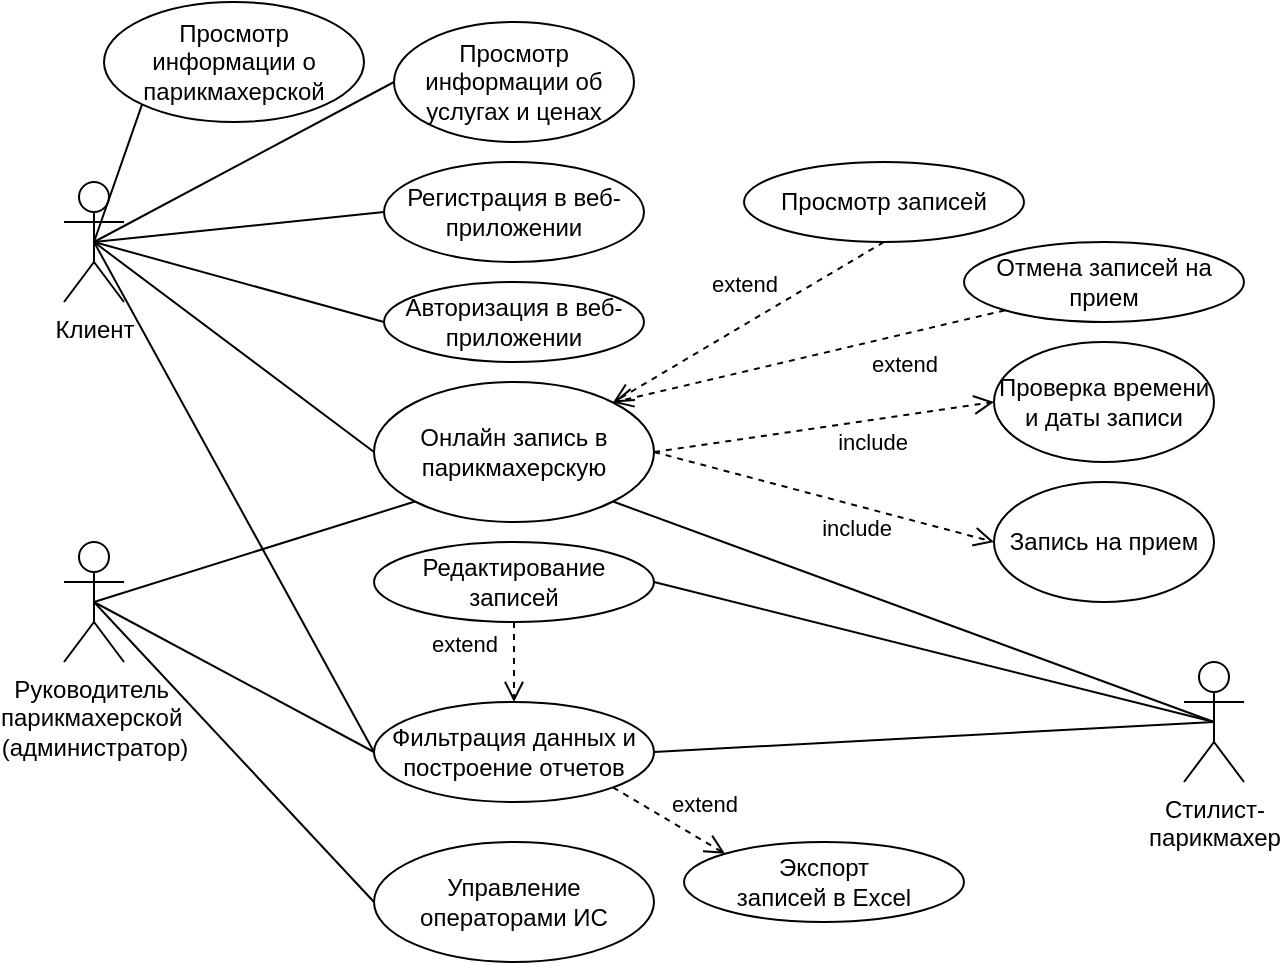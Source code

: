 <mxfile version="22.1.18" type="device">
  <diagram id="fSZUoynCk3D5YvDWxTSG" name="Page-1">
    <mxGraphModel dx="1434" dy="839" grid="1" gridSize="10" guides="1" tooltips="1" connect="1" arrows="1" fold="1" page="1" pageScale="1" pageWidth="1169" pageHeight="1654" math="0" shadow="0">
      <root>
        <mxCell id="0" />
        <mxCell id="1" parent="0" />
        <mxCell id="-8OgYCJS6DoAWlKZsLcz-2" value="Клиент" style="shape=umlActor;verticalLabelPosition=bottom;verticalAlign=top;html=1;outlineConnect=0;" parent="1" vertex="1">
          <mxGeometry x="40" y="140" width="30" height="60" as="geometry" />
        </mxCell>
        <mxCell id="-8OgYCJS6DoAWlKZsLcz-3" value="Стилист-&lt;br&gt;парикмахер" style="shape=umlActor;verticalLabelPosition=bottom;verticalAlign=top;html=1;outlineConnect=0;" parent="1" vertex="1">
          <mxGeometry x="600" y="380" width="30" height="60" as="geometry" />
        </mxCell>
        <mxCell id="-8OgYCJS6DoAWlKZsLcz-4" value="Руководитель&amp;nbsp;&lt;br&gt;парикмахерской&amp;nbsp;&lt;br&gt;(администратор)" style="shape=umlActor;verticalLabelPosition=bottom;verticalAlign=top;html=1;outlineConnect=0;" parent="1" vertex="1">
          <mxGeometry x="40" y="320" width="30" height="60" as="geometry" />
        </mxCell>
        <mxCell id="-8OgYCJS6DoAWlKZsLcz-7" value="Просмотр информации о парикмахерской" style="ellipse;whiteSpace=wrap;html=1;" parent="1" vertex="1">
          <mxGeometry x="60" y="50" width="130" height="60" as="geometry" />
        </mxCell>
        <mxCell id="-8OgYCJS6DoAWlKZsLcz-10" value="Регистрация в веб-приложении" style="ellipse;whiteSpace=wrap;html=1;" parent="1" vertex="1">
          <mxGeometry x="200" y="130" width="130" height="50" as="geometry" />
        </mxCell>
        <mxCell id="-8OgYCJS6DoAWlKZsLcz-11" value="Авторизация в веб-приложении" style="ellipse;whiteSpace=wrap;html=1;" parent="1" vertex="1">
          <mxGeometry x="200" y="190" width="130" height="40" as="geometry" />
        </mxCell>
        <mxCell id="-8OgYCJS6DoAWlKZsLcz-12" value="Онлайн запись в парикмахерскую" style="ellipse;whiteSpace=wrap;html=1;" parent="1" vertex="1">
          <mxGeometry x="195" y="240" width="140" height="70" as="geometry" />
        </mxCell>
        <mxCell id="-8OgYCJS6DoAWlKZsLcz-14" value="Редактирование записей" style="ellipse;whiteSpace=wrap;html=1;" parent="1" vertex="1">
          <mxGeometry x="195" y="320" width="140" height="40" as="geometry" />
        </mxCell>
        <mxCell id="-8OgYCJS6DoAWlKZsLcz-15" value="Проверка времени и даты записи" style="ellipse;whiteSpace=wrap;html=1;" parent="1" vertex="1">
          <mxGeometry x="505" y="220" width="110" height="60" as="geometry" />
        </mxCell>
        <mxCell id="-8OgYCJS6DoAWlKZsLcz-16" value="Фильтрация данных и построение отчетов" style="ellipse;whiteSpace=wrap;html=1;" parent="1" vertex="1">
          <mxGeometry x="195" y="400" width="140" height="50" as="geometry" />
        </mxCell>
        <mxCell id="-8OgYCJS6DoAWlKZsLcz-22" value="" style="endArrow=none;html=1;entryX=0;entryY=0.5;entryDx=0;entryDy=0;exitX=0.5;exitY=0.5;exitDx=0;exitDy=0;exitPerimeter=0;" parent="1" source="-8OgYCJS6DoAWlKZsLcz-2" target="-8OgYCJS6DoAWlKZsLcz-10" edge="1">
          <mxGeometry width="50" height="50" relative="1" as="geometry">
            <mxPoint x="225" y="180" as="sourcePoint" />
            <mxPoint x="380" y="130" as="targetPoint" />
          </mxGeometry>
        </mxCell>
        <mxCell id="-8OgYCJS6DoAWlKZsLcz-23" value="" style="endArrow=none;html=1;entryX=0;entryY=0.5;entryDx=0;entryDy=0;exitX=0.5;exitY=0.5;exitDx=0;exitDy=0;exitPerimeter=0;" parent="1" source="-8OgYCJS6DoAWlKZsLcz-2" target="-8OgYCJS6DoAWlKZsLcz-11" edge="1">
          <mxGeometry width="50" height="50" relative="1" as="geometry">
            <mxPoint x="225" y="180" as="sourcePoint" />
            <mxPoint x="390" y="140" as="targetPoint" />
          </mxGeometry>
        </mxCell>
        <mxCell id="-8OgYCJS6DoAWlKZsLcz-25" value="extend" style="html=1;verticalAlign=bottom;endArrow=open;dashed=1;endSize=8;exitX=0;exitY=1;exitDx=0;exitDy=0;entryX=1;entryY=0;entryDx=0;entryDy=0;" parent="1" source="PNE20jnFDNO4Q5d3jiWZ-1" target="-8OgYCJS6DoAWlKZsLcz-12" edge="1">
          <mxGeometry x="-0.429" y="23" relative="1" as="geometry">
            <mxPoint x="350" y="540" as="sourcePoint" />
            <mxPoint x="130" y="640" as="targetPoint" />
            <mxPoint as="offset" />
          </mxGeometry>
        </mxCell>
        <mxCell id="-8OgYCJS6DoAWlKZsLcz-27" value="" style="endArrow=none;html=1;entryX=0;entryY=0.5;entryDx=0;entryDy=0;exitX=0.5;exitY=0.5;exitDx=0;exitDy=0;exitPerimeter=0;" parent="1" source="-8OgYCJS6DoAWlKZsLcz-2" target="-8OgYCJS6DoAWlKZsLcz-12" edge="1">
          <mxGeometry width="50" height="50" relative="1" as="geometry">
            <mxPoint x="235" y="420" as="sourcePoint" />
            <mxPoint x="370" y="320" as="targetPoint" />
          </mxGeometry>
        </mxCell>
        <mxCell id="-8OgYCJS6DoAWlKZsLcz-30" value="" style="endArrow=none;html=1;entryX=0;entryY=0.5;entryDx=0;entryDy=0;exitX=0.5;exitY=0.5;exitDx=0;exitDy=0;exitPerimeter=0;" parent="1" source="-8OgYCJS6DoAWlKZsLcz-2" target="-8OgYCJS6DoAWlKZsLcz-16" edge="1">
          <mxGeometry width="50" height="50" relative="1" as="geometry">
            <mxPoint x="265" y="450" as="sourcePoint" />
            <mxPoint x="200" y="440" as="targetPoint" />
          </mxGeometry>
        </mxCell>
        <mxCell id="-8OgYCJS6DoAWlKZsLcz-32" value="" style="endArrow=none;html=1;entryX=0;entryY=0.5;entryDx=0;entryDy=0;exitX=0.5;exitY=0.5;exitDx=0;exitDy=0;exitPerimeter=0;" parent="1" source="-8OgYCJS6DoAWlKZsLcz-4" target="-8OgYCJS6DoAWlKZsLcz-16" edge="1">
          <mxGeometry width="50" height="50" relative="1" as="geometry">
            <mxPoint x="565" y="662" as="sourcePoint" />
            <mxPoint x="430" y="752" as="targetPoint" />
          </mxGeometry>
        </mxCell>
        <mxCell id="-8OgYCJS6DoAWlKZsLcz-34" value="Управление операторами ИС" style="ellipse;whiteSpace=wrap;html=1;" parent="1" vertex="1">
          <mxGeometry x="195" y="470" width="140" height="60" as="geometry" />
        </mxCell>
        <mxCell id="-8OgYCJS6DoAWlKZsLcz-36" value="" style="endArrow=none;html=1;entryX=0;entryY=0.5;entryDx=0;entryDy=0;exitX=0.5;exitY=0.5;exitDx=0;exitDy=0;exitPerimeter=0;" parent="1" source="-8OgYCJS6DoAWlKZsLcz-4" target="-8OgYCJS6DoAWlKZsLcz-34" edge="1">
          <mxGeometry width="50" height="50" relative="1" as="geometry">
            <mxPoint x="565" y="662" as="sourcePoint" />
            <mxPoint x="430" y="752" as="targetPoint" />
          </mxGeometry>
        </mxCell>
        <mxCell id="-8OgYCJS6DoAWlKZsLcz-41" value="" style="endArrow=none;html=1;exitX=1;exitY=0.5;exitDx=0;exitDy=0;entryX=0.5;entryY=0.5;entryDx=0;entryDy=0;entryPerimeter=0;" parent="1" source="-8OgYCJS6DoAWlKZsLcz-14" target="-8OgYCJS6DoAWlKZsLcz-3" edge="1">
          <mxGeometry width="50" height="50" relative="1" as="geometry">
            <mxPoint x="430" y="480" as="sourcePoint" />
            <mxPoint x="540" y="630" as="targetPoint" />
          </mxGeometry>
        </mxCell>
        <mxCell id="-8OgYCJS6DoAWlKZsLcz-44" value="" style="endArrow=none;html=1;entryX=0.5;entryY=0.5;entryDx=0;entryDy=0;entryPerimeter=0;exitX=1;exitY=0.5;exitDx=0;exitDy=0;" parent="1" source="-8OgYCJS6DoAWlKZsLcz-16" target="-8OgYCJS6DoAWlKZsLcz-3" edge="1">
          <mxGeometry width="50" height="50" relative="1" as="geometry">
            <mxPoint x="440" y="662" as="sourcePoint" />
            <mxPoint x="635" y="612" as="targetPoint" />
          </mxGeometry>
        </mxCell>
        <mxCell id="PNE20jnFDNO4Q5d3jiWZ-1" value="Отмена записей на прием" style="ellipse;whiteSpace=wrap;html=1;" parent="1" vertex="1">
          <mxGeometry x="490" y="170" width="140" height="40" as="geometry" />
        </mxCell>
        <mxCell id="PNE20jnFDNO4Q5d3jiWZ-2" value="Просмотр записей" style="ellipse;whiteSpace=wrap;html=1;" parent="1" vertex="1">
          <mxGeometry x="380" y="130" width="140" height="40" as="geometry" />
        </mxCell>
        <mxCell id="PNE20jnFDNO4Q5d3jiWZ-4" value="extend" style="html=1;verticalAlign=bottom;endArrow=open;dashed=1;endSize=8;exitX=0.5;exitY=1;exitDx=0;exitDy=0;entryX=1;entryY=0;entryDx=0;entryDy=0;" parent="1" source="PNE20jnFDNO4Q5d3jiWZ-2" target="-8OgYCJS6DoAWlKZsLcz-12" edge="1">
          <mxGeometry x="-0.04" y="-10" relative="1" as="geometry">
            <mxPoint x="460" y="360" as="sourcePoint" />
            <mxPoint x="409.497" y="405.858" as="targetPoint" />
            <mxPoint as="offset" />
          </mxGeometry>
        </mxCell>
        <mxCell id="PNE20jnFDNO4Q5d3jiWZ-5" value="include" style="html=1;verticalAlign=bottom;endArrow=open;dashed=1;endSize=8;exitX=1;exitY=0.5;exitDx=0;exitDy=0;entryX=0;entryY=0.5;entryDx=0;entryDy=0;" parent="1" source="-8OgYCJS6DoAWlKZsLcz-12" target="-8OgYCJS6DoAWlKZsLcz-15" edge="1">
          <mxGeometry x="0.25" y="-20" relative="1" as="geometry">
            <mxPoint x="280" y="360" as="sourcePoint" />
            <mxPoint x="130" y="400" as="targetPoint" />
            <mxPoint as="offset" />
          </mxGeometry>
        </mxCell>
        <mxCell id="PNE20jnFDNO4Q5d3jiWZ-6" value="extend" style="html=1;verticalAlign=bottom;endArrow=open;dashed=1;endSize=8;exitX=0.5;exitY=1;exitDx=0;exitDy=0;entryX=0.5;entryY=0;entryDx=0;entryDy=0;" parent="1" source="-8OgYCJS6DoAWlKZsLcz-14" target="-8OgYCJS6DoAWlKZsLcz-16" edge="1">
          <mxGeometry y="-25" relative="1" as="geometry">
            <mxPoint x="290" y="370" as="sourcePoint" />
            <mxPoint x="320.503" y="415.858" as="targetPoint" />
            <mxPoint as="offset" />
          </mxGeometry>
        </mxCell>
        <mxCell id="PNE20jnFDNO4Q5d3jiWZ-10" value="" style="endArrow=none;html=1;rounded=0;entryX=1;entryY=1;entryDx=0;entryDy=0;exitX=0.5;exitY=0.5;exitDx=0;exitDy=0;exitPerimeter=0;" parent="1" source="-8OgYCJS6DoAWlKZsLcz-3" target="-8OgYCJS6DoAWlKZsLcz-12" edge="1">
          <mxGeometry width="50" height="50" relative="1" as="geometry">
            <mxPoint x="790" y="610" as="sourcePoint" />
            <mxPoint x="830" y="560" as="targetPoint" />
          </mxGeometry>
        </mxCell>
        <mxCell id="PNE20jnFDNO4Q5d3jiWZ-11" value="" style="endArrow=none;html=1;rounded=0;entryX=0.5;entryY=0.5;entryDx=0;entryDy=0;entryPerimeter=0;exitX=0;exitY=1;exitDx=0;exitDy=0;" parent="1" source="-8OgYCJS6DoAWlKZsLcz-12" target="-8OgYCJS6DoAWlKZsLcz-4" edge="1">
          <mxGeometry width="50" height="50" relative="1" as="geometry">
            <mxPoint x="800" y="630" as="sourcePoint" />
            <mxPoint x="850" y="580" as="targetPoint" />
          </mxGeometry>
        </mxCell>
        <mxCell id="bZwB-_15QI4RK-BS_CzO-1" value="" style="endArrow=none;html=1;entryX=0;entryY=1;entryDx=0;entryDy=0;exitX=0.5;exitY=0.5;exitDx=0;exitDy=0;exitPerimeter=0;" parent="1" source="-8OgYCJS6DoAWlKZsLcz-2" target="-8OgYCJS6DoAWlKZsLcz-7" edge="1">
          <mxGeometry width="50" height="50" relative="1" as="geometry">
            <mxPoint x="215" y="370" as="sourcePoint" />
            <mxPoint x="380" y="470" as="targetPoint" />
          </mxGeometry>
        </mxCell>
        <mxCell id="upIFWhD-aiCeypHb-PK1-1" value="Просмотр информации об услугах и ценах" style="ellipse;whiteSpace=wrap;html=1;" parent="1" vertex="1">
          <mxGeometry x="205" y="60" width="120" height="60" as="geometry" />
        </mxCell>
        <mxCell id="upIFWhD-aiCeypHb-PK1-2" value="" style="endArrow=none;html=1;rounded=0;entryX=0;entryY=0.5;entryDx=0;entryDy=0;exitX=0.5;exitY=0.5;exitDx=0;exitDy=0;exitPerimeter=0;" parent="1" source="-8OgYCJS6DoAWlKZsLcz-2" target="upIFWhD-aiCeypHb-PK1-1" edge="1">
          <mxGeometry width="50" height="50" relative="1" as="geometry">
            <mxPoint x="130" y="160" as="sourcePoint" />
            <mxPoint x="200" y="100" as="targetPoint" />
          </mxGeometry>
        </mxCell>
        <mxCell id="upIFWhD-aiCeypHb-PK1-3" value="Запись на прием" style="ellipse;whiteSpace=wrap;html=1;" parent="1" vertex="1">
          <mxGeometry x="505" y="290" width="110" height="60" as="geometry" />
        </mxCell>
        <mxCell id="upIFWhD-aiCeypHb-PK1-5" value="include" style="html=1;verticalAlign=bottom;endArrow=open;dashed=1;endSize=8;exitX=1;exitY=0.5;exitDx=0;exitDy=0;entryX=0;entryY=0.5;entryDx=0;entryDy=0;" parent="1" source="-8OgYCJS6DoAWlKZsLcz-12" target="upIFWhD-aiCeypHb-PK1-3" edge="1">
          <mxGeometry x="0.25" y="-20" relative="1" as="geometry">
            <mxPoint x="360" y="335" as="sourcePoint" />
            <mxPoint x="650" y="360" as="targetPoint" />
            <mxPoint as="offset" />
          </mxGeometry>
        </mxCell>
        <mxCell id="upIFWhD-aiCeypHb-PK1-9" value="Экспорт &lt;br&gt;записей в Excel" style="ellipse;whiteSpace=wrap;html=1;" parent="1" vertex="1">
          <mxGeometry x="350" y="470" width="140" height="40" as="geometry" />
        </mxCell>
        <mxCell id="upIFWhD-aiCeypHb-PK1-10" value="extend" style="html=1;verticalAlign=bottom;endArrow=open;dashed=1;endSize=8;exitX=1;exitY=1;exitDx=0;exitDy=0;entryX=0;entryY=0;entryDx=0;entryDy=0;" parent="1" source="-8OgYCJS6DoAWlKZsLcz-16" target="upIFWhD-aiCeypHb-PK1-9" edge="1">
          <mxGeometry x="0.474" y="8" relative="1" as="geometry">
            <mxPoint x="275" y="360" as="sourcePoint" />
            <mxPoint x="275" y="320" as="targetPoint" />
            <mxPoint as="offset" />
          </mxGeometry>
        </mxCell>
      </root>
    </mxGraphModel>
  </diagram>
</mxfile>
